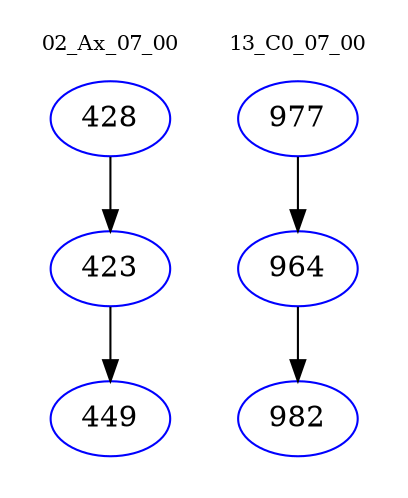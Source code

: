 digraph{
subgraph cluster_0 {
color = white
label = "02_Ax_07_00";
fontsize=10;
T0_428 [label="428", color="blue"]
T0_428 -> T0_423 [color="black"]
T0_423 [label="423", color="blue"]
T0_423 -> T0_449 [color="black"]
T0_449 [label="449", color="blue"]
}
subgraph cluster_1 {
color = white
label = "13_C0_07_00";
fontsize=10;
T1_977 [label="977", color="blue"]
T1_977 -> T1_964 [color="black"]
T1_964 [label="964", color="blue"]
T1_964 -> T1_982 [color="black"]
T1_982 [label="982", color="blue"]
}
}
